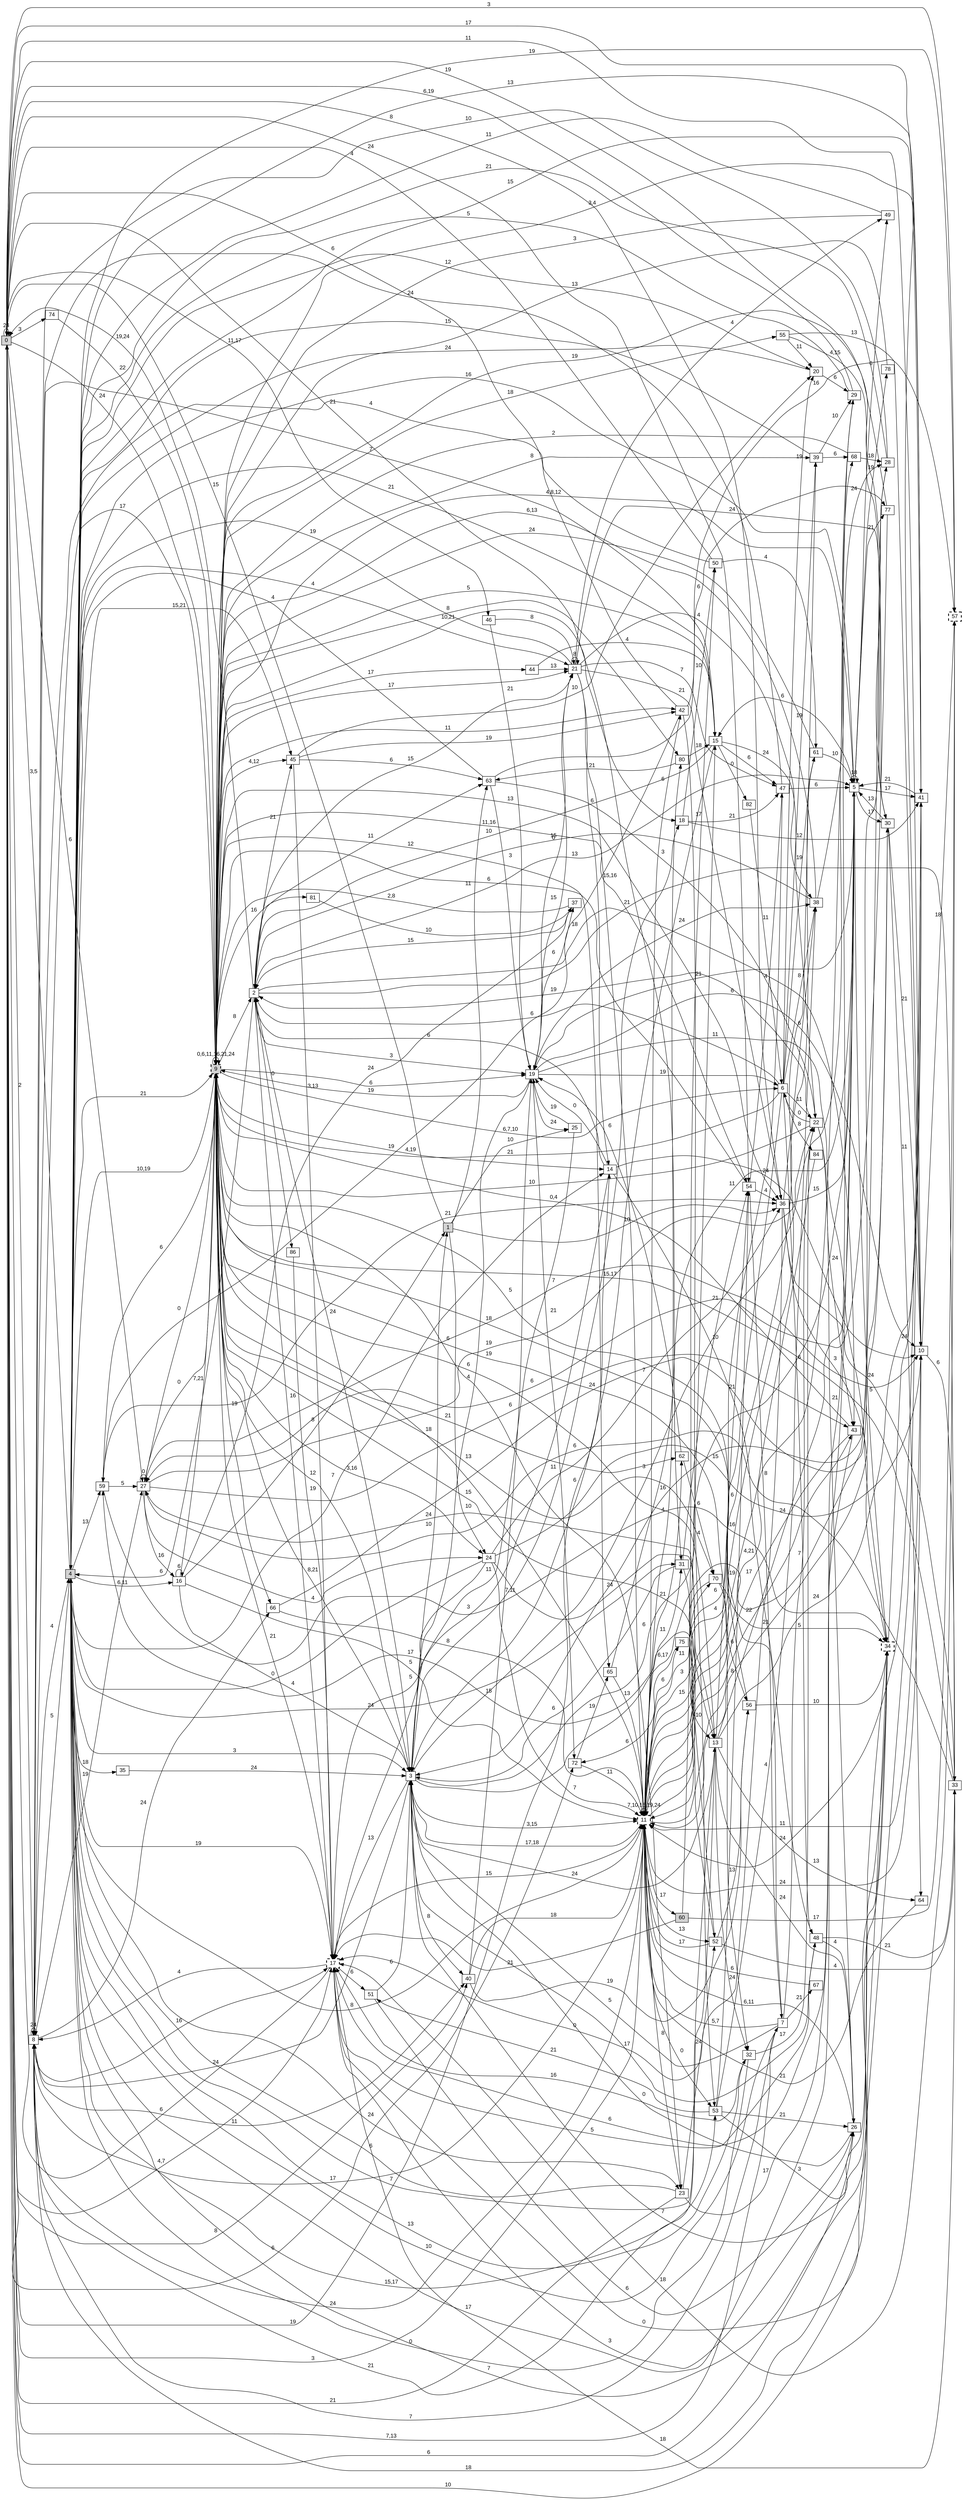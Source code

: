 digraph "NDFA" {
  rankdir=LR
  node [shape=box width=0.1 height=0.1 fontname=Arial]
  edge [fontname=Arial]
/* Estados */
 s0 [label="0" style="filled"] /* I:1 F:0 D:0 */
 s1 [label="1" style="filled"] /* I:1 F:0 D:0 */
 s2 [label="2" ] /* I:0 F:0 D:0 */
 s3 [label="3" ] /* I:0 F:0 D:0 */
 s4 [label="4" style="filled"] /* I:1 F:0 D:0 */
 s5 [label="5" ] /* I:0 F:0 D:0 */
 s6 [label="6" ] /* I:0 F:0 D:0 */
 s7 [label="7" ] /* I:0 F:0 D:0 */
 s8 [label="8" ] /* I:0 F:0 D:0 */
 s9 [label="9" style="filled,bold,dashed"] /* I:1 F:1 D:0 */
 s10 [label="10" ] /* I:0 F:0 D:0 */
 s11 [label="11" style="bold,dashed"] /* I:0 F:1 D:0 */
 s13 [label="13" ] /* I:0 F:0 D:0 */
 s14 [label="14" ] /* I:0 F:0 D:0 */
 s15 [label="15" ] /* I:0 F:0 D:0 */
 s16 [label="16" ] /* I:0 F:0 D:0 */
 s17 [label="17" style="bold,dashed"] /* I:0 F:1 D:0 */
 s18 [label="18" ] /* I:0 F:0 D:0 */
 s19 [label="19" ] /* I:0 F:0 D:0 */
 s20 [label="20" ] /* I:0 F:0 D:0 */
 s21 [label="21" ] /* I:0 F:0 D:0 */
 s22 [label="22" ] /* I:0 F:0 D:0 */
 s23 [label="23" ] /* I:0 F:0 D:0 */
 s24 [label="24" ] /* I:0 F:0 D:0 */
 s25 [label="25" ] /* I:0 F:0 D:0 */
 s26 [label="26" ] /* I:0 F:0 D:0 */
 s27 [label="27" ] /* I:0 F:0 D:0 */
 s28 [label="28" ] /* I:0 F:0 D:0 */
 s29 [label="29" ] /* I:0 F:0 D:0 */
 s30 [label="30" ] /* I:0 F:0 D:0 */
 s31 [label="31" ] /* I:0 F:0 D:0 */
 s32 [label="32" ] /* I:0 F:0 D:0 */
 s33 [label="33" ] /* I:0 F:0 D:0 */
 s34 [label="34" style="bold,dashed"] /* I:0 F:1 D:0 */
 s35 [label="35" ] /* I:0 F:0 D:0 */
 s36 [label="36" ] /* I:0 F:0 D:0 */
 s37 [label="37" ] /* I:0 F:0 D:0 */
 s38 [label="38" ] /* I:0 F:0 D:0 */
 s39 [label="39" ] /* I:0 F:0 D:0 */
 s40 [label="40" ] /* I:0 F:0 D:0 */
 s41 [label="41" ] /* I:0 F:0 D:0 */
 s42 [label="42" ] /* I:0 F:0 D:0 */
 s43 [label="43" ] /* I:0 F:0 D:0 */
 s44 [label="44" ] /* I:0 F:0 D:0 */
 s45 [label="45" ] /* I:0 F:0 D:0 */
 s46 [label="46" ] /* I:0 F:0 D:0 */
 s47 [label="47" ] /* I:0 F:0 D:0 */
 s48 [label="48" ] /* I:0 F:0 D:0 */
 s49 [label="49" ] /* I:0 F:0 D:0 */
 s50 [label="50" ] /* I:0 F:0 D:0 */
 s51 [label="51" ] /* I:0 F:0 D:0 */
 s52 [label="52" ] /* I:0 F:0 D:0 */
 s53 [label="53" ] /* I:0 F:0 D:0 */
 s54 [label="54" ] /* I:0 F:0 D:0 */
 s55 [label="55" ] /* I:0 F:0 D:0 */
 s56 [label="56" ] /* I:0 F:0 D:0 */
 s57 [label="57" style="bold,dashed"] /* I:0 F:1 D:0 */
 s59 [label="59" ] /* I:0 F:0 D:0 */
 s60 [label="60" style="filled"] /* I:1 F:0 D:0 */
 s61 [label="61" ] /* I:0 F:0 D:0 */
 s62 [label="62" ] /* I:0 F:0 D:0 */
 s63 [label="63" ] /* I:0 F:0 D:0 */
 s64 [label="64" ] /* I:0 F:0 D:0 */
 s65 [label="65" ] /* I:0 F:0 D:0 */
 s66 [label="66" ] /* I:0 F:0 D:0 */
 s67 [label="67" ] /* I:0 F:0 D:0 */
 s68 [label="68" ] /* I:0 F:0 D:0 */
 s70 [label="70" ] /* I:0 F:0 D:0 */
 s72 [label="72" ] /* I:0 F:0 D:0 */
 s74 [label="74" ] /* I:0 F:0 D:0 */
 s75 [label="75" ] /* I:0 F:0 D:0 */
 s77 [label="77" ] /* I:0 F:0 D:0 */
 s78 [label="78" ] /* I:0 F:0 D:0 */
 s80 [label="80" ] /* I:0 F:0 D:0 */
 s81 [label="81" ] /* I:0 F:0 D:0 */
 s82 [label="82" ] /* I:0 F:0 D:0 */
 s84 [label="84" ] /* I:0 F:0 D:0 */
 s86 [label="86" ] /* I:0 F:0 D:0 */
/* Transiciones */
  s0 -> s0 [label="24"]
  s0 -> s8 [label="2"]
  s0 -> s9 [label="24"]
  s0 -> s11 [label="3"]
  s0 -> s14 [label="19"]
  s0 -> s17 [label="4,7"]
  s0 -> s26 [label="6"]
  s0 -> s27 [label="6"]
  s0 -> s31 [label="21"]
  s0 -> s34 [label="10"]
  s0 -> s40 [label="8"]
  s0 -> s46 [label="11,17"]
  s0 -> s54 [label="24"]
  s0 -> s72 [label="6"]
  s0 -> s74 [label="3"]
  s1 -> s0 [label="15"]
  s1 -> s24 [label="10"]
  s1 -> s25 [label="10"]
  s1 -> s36 [label="10"]
  s1 -> s63 [label="11"]
  s2 -> s0 [label="19,24"]
  s2 -> s3 [label="24"]
  s2 -> s4 [label="6"]
  s2 -> s5 [label="13"]
  s2 -> s17 [label="16"]
  s2 -> s19 [label="3"]
  s2 -> s21 [label="15"]
  s2 -> s33 [label="21"]
  s2 -> s43 [label="18"]
  s2 -> s45 [label="21"]
  s2 -> s63 [label="11"]
  s2 -> s86 [label="0"]
  s3 -> s1 [label="10"]
  s3 -> s5 [label="6"]
  s3 -> s8 [label="24"]
  s3 -> s9 [label="8,21"]
  s3 -> s11 [label="3,15"]
  s3 -> s17 [label="13"]
  s3 -> s18 [label="11"]
  s3 -> s28 [label="6,17"]
  s3 -> s40 [label="8"]
  s3 -> s48 [label="17"]
  s3 -> s68 [label="3"]
  s4 -> s0 [label="3,5"]
  s4 -> s3 [label="3"]
  s4 -> s5 [label="16"]
  s4 -> s7 [label="10"]
  s4 -> s8 [label="5"]
  s4 -> s9 [label="21"]
  s4 -> s11 [label="8"]
  s4 -> s13 [label="7"]
  s4 -> s14 [label="7"]
  s4 -> s15 [label="21"]
  s4 -> s16 [label="6,11"]
  s4 -> s17 [label="19"]
  s4 -> s20 [label="12"]
  s4 -> s21 [label="4"]
  s4 -> s23 [label="24"]
  s4 -> s31 [label="24"]
  s4 -> s32 [label="13"]
  s4 -> s35 [label="18"]
  s4 -> s41 [label="13"]
  s4 -> s45 [label="15,21"]
  s4 -> s53 [label="15,17"]
  s4 -> s57 [label="19"]
  s4 -> s59 [label="13"]
  s5 -> s5 [label="18"]
  s5 -> s9 [label="4,8,12"]
  s5 -> s15 [label="6"]
  s5 -> s19 [label="21"]
  s5 -> s30 [label="17"]
  s5 -> s34 [label="5"]
  s5 -> s41 [label="17"]
  s5 -> s49 [label="6"]
  s5 -> s77 [label="21"]
  s5 -> s78 [label="19"]
  s6 -> s2 [label="6"]
  s6 -> s9 [label="21"]
  s6 -> s11 [label="4"]
  s6 -> s20 [label="19"]
  s6 -> s22 [label="11"]
  s6 -> s38 [label="8"]
  s6 -> s39 [label="19"]
  s6 -> s48 [label="6"]
  s6 -> s61 [label="19"]
  s6 -> s84 [label="8"]
  s7 -> s0 [label="7,13"]
  s7 -> s3 [label="5"]
  s7 -> s8 [label="7"]
  s7 -> s9 [label="5"]
  s7 -> s11 [label="5,7"]
  s7 -> s22 [label="7"]
  s7 -> s67 [label="21"]
  s8 -> s4 [label="4"]
  s8 -> s8 [label="24"]
  s8 -> s9 [label="17"]
  s8 -> s11 [label="24"]
  s8 -> s17 [label="16"]
  s8 -> s27 [label="19"]
  s8 -> s34 [label="18"]
  s8 -> s40 [label="11"]
  s8 -> s66 [label="24"]
  s9 -> s2 [label="8"]
  s9 -> s3 [label="12"]
  s9 -> s4 [label="10,19"]
  s9 -> s6 [label="6,7,10"]
  s9 -> s9 [label="0,6,11,16,21,24"]
  s9 -> s11 [label="18"]
  s9 -> s13 [label="6"]
  s9 -> s14 [label="4,19"]
  s9 -> s15 [label="5"]
  s9 -> s17 [label="21"]
  s9 -> s18 [label="10,21"]
  s9 -> s19 [label="6"]
  s9 -> s21 [label="17"]
  s9 -> s23 [label="6"]
  s9 -> s24 [label="3,16"]
  s9 -> s27 [label="0"]
  s9 -> s32 [label="19"]
  s9 -> s36 [label="13"]
  s9 -> s39 [label="8"]
  s9 -> s42 [label="11"]
  s9 -> s44 [label="17"]
  s9 -> s45 [label="4,12"]
  s9 -> s52 [label="15"]
  s9 -> s54 [label="11,16"]
  s9 -> s55 [label="18"]
  s9 -> s59 [label="6"]
  s9 -> s62 [label="21"]
  s9 -> s65 [label="12"]
  s9 -> s66 [label="19"]
  s9 -> s70 [label="13"]
  s9 -> s80 [label="8"]
  s9 -> s81 [label="16"]
  s10 -> s0 [label="11"]
  s10 -> s9 [label="3,4"]
  s10 -> s11 [label="11"]
  s10 -> s33 [label="6"]
  s10 -> s57 [label="18"]
  s11 -> s3 [label="17,18"]
  s11 -> s8 [label="17"]
  s11 -> s10 [label="24"]
  s11 -> s11 [label="7,10,16,19,24"]
  s11 -> s15 [label="11"]
  s11 -> s23 [label="8"]
  s11 -> s29 [label="4,21"]
  s11 -> s31 [label="11"]
  s11 -> s39 [label="6"]
  s11 -> s42 [label="6"]
  s11 -> s43 [label="22"]
  s11 -> s52 [label="13"]
  s11 -> s53 [label="0"]
  s11 -> s60 [label="17"]
  s11 -> s61 [label="16"]
  s11 -> s62 [label="21"]
  s11 -> s70 [label="15"]
  s11 -> s75 [label="6"]
  s11 -> s80 [label="4"]
  s13 -> s3 [label="24"]
  s13 -> s5 [label="24"]
  s13 -> s8 [label="21"]
  s13 -> s26 [label="24"]
  s13 -> s27 [label="24"]
  s13 -> s32 [label="24"]
  s13 -> s41 [label="24"]
  s13 -> s54 [label="21"]
  s13 -> s64 [label="13"]
  s14 -> s2 [label="6"]
  s14 -> s10 [label="24"]
  s14 -> s17 [label="3"]
  s14 -> s19 [label="0"]
  s14 -> s48 [label="10"]
  s15 -> s2 [label="10"]
  s15 -> s3 [label="6"]
  s15 -> s8 [label="7"]
  s15 -> s22 [label="24"]
  s15 -> s47 [label="6"]
  s15 -> s82 [label="0"]
  s16 -> s1 [label="8"]
  s16 -> s3 [label="4"]
  s16 -> s9 [label="7,21"]
  s16 -> s11 [label="5"]
  s16 -> s16 [label="6"]
  s16 -> s37 [label="24"]
  s17 -> s0 [label="6"]
  s17 -> s8 [label="4"]
  s17 -> s11 [label="15"]
  s17 -> s51 [label="6"]
  s18 -> s41 [label="12"]
  s18 -> s47 [label="21"]
  s18 -> s50 [label="10"]
  s19 -> s3 [label="4"]
  s19 -> s6 [label="19"]
  s19 -> s9 [label="19"]
  s19 -> s10 [label="6"]
  s19 -> s21 [label="0"]
  s19 -> s25 [label="24"]
  s19 -> s34 [label="11"]
  s19 -> s37 [label="6"]
  s19 -> s38 [label="24"]
  s19 -> s72 [label="21"]
  s20 -> s4 [label="24"]
  s20 -> s29 [label="6"]
  s21 -> s4 [label="19"]
  s21 -> s11 [label="15,16"]
  s21 -> s14 [label="6"]
  s21 -> s19 [label="15"]
  s21 -> s21 [label="8"]
  s21 -> s30 [label="24"]
  s21 -> s36 [label="21"]
  s21 -> s38 [label="4"]
  s21 -> s47 [label="7"]
  s21 -> s49 [label="4"]
  s22 -> s2 [label="19"]
  s22 -> s6 [label="0"]
  s22 -> s9 [label="10"]
  s22 -> s26 [label="21"]
  s22 -> s43 [label="24"]
  s23 -> s0 [label="21"]
  s23 -> s4 [label="6"]
  s23 -> s5 [label="17"]
  s23 -> s52 [label="24"]
  s24 -> s4 [label="0"]
  s24 -> s10 [label="15"]
  s24 -> s11 [label="7"]
  s24 -> s13 [label="24"]
  s24 -> s17 [label="5"]
  s24 -> s36 [label="7"]
  s25 -> s3 [label="11"]
  s25 -> s19 [label="19"]
  s26 -> s3 [label="0"]
  s26 -> s11 [label="6,11"]
  s26 -> s17 [label="3"]
  s27 -> s9 [label="0"]
  s27 -> s10 [label="7"]
  s27 -> s16 [label="16"]
  s27 -> s22 [label="19"]
  s27 -> s24 [label="4"]
  s27 -> s27 [label="0"]
  s27 -> s43 [label="6"]
  s28 -> s3 [label="16"]
  s28 -> s4 [label="21"]
  s28 -> s8 [label="10"]
  s29 -> s0 [label="6,19"]
  s29 -> s4 [label="5"]
  s29 -> s17 [label="6"]
  s30 -> s0 [label="19"]
  s30 -> s5 [label="13"]
  s30 -> s10 [label="21"]
  s30 -> s11 [label="21"]
  s30 -> s64 [label="11"]
  s31 -> s3 [label="6"]
  s31 -> s13 [label="10"]
  s31 -> s54 [label="21"]
  s32 -> s4 [label="0"]
  s32 -> s17 [label="16"]
  s32 -> s22 [label="17"]
  s33 -> s9 [label="15,17"]
  s33 -> s17 [label="18"]
  s33 -> s27 [label="6"]
  s34 -> s3 [label="7"]
  s34 -> s4 [label="7"]
  s34 -> s41 [label="24"]
  s35 -> s3 [label="24"]
  s36 -> s0 [label="8"]
  s36 -> s5 [label="15"]
  s36 -> s17 [label="0"]
  s36 -> s33 [label="24"]
  s36 -> s34 [label="3"]
  s36 -> s38 [label="6"]
  s37 -> s2 [label="15"]
  s37 -> s9 [label="2,8"]
  s38 -> s2 [label="15"]
  s38 -> s9 [label="6,13"]
  s38 -> s28 [label="24"]
  s39 -> s4 [label="15"]
  s39 -> s29 [label="10"]
  s39 -> s68 [label="6"]
  s40 -> s11 [label="18"]
  s40 -> s19 [label="15"]
  s40 -> s56 [label="19"]
  s41 -> s0 [label="17"]
  s41 -> s4 [label="15"]
  s41 -> s5 [label="21"]
  s41 -> s11 [label="24"]
  s41 -> s17 [label="0"]
  s42 -> s0 [label="6"]
  s42 -> s53 [label="4"]
  s42 -> s57 [label="16"]
  s42 -> s59 [label="19"]
  s43 -> s4 [label="17"]
  s43 -> s9 [label="0,4"]
  s43 -> s11 [label="17"]
  s44 -> s15 [label="4"]
  s44 -> s21 [label="13"]
  s45 -> s17 [label="3,13"]
  s45 -> s20 [label="10"]
  s45 -> s42 [label="19"]
  s45 -> s63 [label="6"]
  s46 -> s19 [label="21"]
  s46 -> s21 [label="8"]
  s47 -> s5 [label="6"]
  s47 -> s8 [label="24"]
  s47 -> s11 [label="6"]
  s48 -> s17 [label="5"]
  s48 -> s26 [label="4"]
  s48 -> s33 [label="21"]
  s49 -> s4 [label="11"]
  s49 -> s9 [label="3"]
  s50 -> s0 [label="4"]
  s50 -> s8 [label="4"]
  s50 -> s61 [label="4"]
  s51 -> s3 [label="6"]
  s51 -> s26 [label="6"]
  s52 -> s11 [label="17"]
  s52 -> s33 [label="4"]
  s52 -> s56 [label="13"]
  s52 -> s59 [label="17"]
  s53 -> s26 [label="21"]
  s53 -> s34 [label="3"]
  s53 -> s38 [label="4"]
  s53 -> s51 [label="21"]
  s53 -> s54 [label="8"]
  s54 -> s7 [label="8"]
  s54 -> s9 [label="6"]
  s54 -> s36 [label="4"]
  s54 -> s47 [label="4"]
  s55 -> s10 [label="13"]
  s55 -> s20 [label="11"]
  s55 -> s30 [label="4,15"]
  s56 -> s9 [label="18"]
  s56 -> s34 [label="10"]
  s57 -> s0 [label="3"]
  s57 -> s17 [label="18"]
  s59 -> s27 [label="5"]
  s59 -> s34 [label="7,11"]
  s59 -> s36 [label="21"]
  s60 -> s17 [label="21"]
  s60 -> s50 [label="17"]
  s60 -> s57 [label="17"]
  s61 -> s5 [label="10"]
  s61 -> s9 [label="24"]
  s62 -> s19 [label="6"]
  s62 -> s70 [label="6"]
  s63 -> s4 [label="4"]
  s63 -> s19 [label="3"]
  s63 -> s22 [label="3"]
  s63 -> s77 [label="6"]
  s64 -> s11 [label="21"]
  s65 -> s5 [label="11"]
  s65 -> s11 [label="13"]
  s66 -> s11 [label="8"]
  s66 -> s30 [label="24"]
  s67 -> s11 [label="6"]
  s68 -> s9 [label="2"]
  s68 -> s28 [label="18"]
  s70 -> s11 [label="3"]
  s70 -> s34 [label="5"]
  s70 -> s56 [label="6"]
  s72 -> s11 [label="11"]
  s72 -> s65 [label="19"]
  s74 -> s9 [label="22"]
  s75 -> s72 [label="6"]
  s77 -> s9 [label="19"]
  s77 -> s27 [label="6"]
  s78 -> s9 [label="13"]
  s80 -> s15 [label="18"]
  s80 -> s63 [label="21"]
  s81 -> s37 [label="10"]
  s82 -> s6 [label="11"]
  s84 -> s11 [label="19"]
  s86 -> s17 [label="19"]
}
